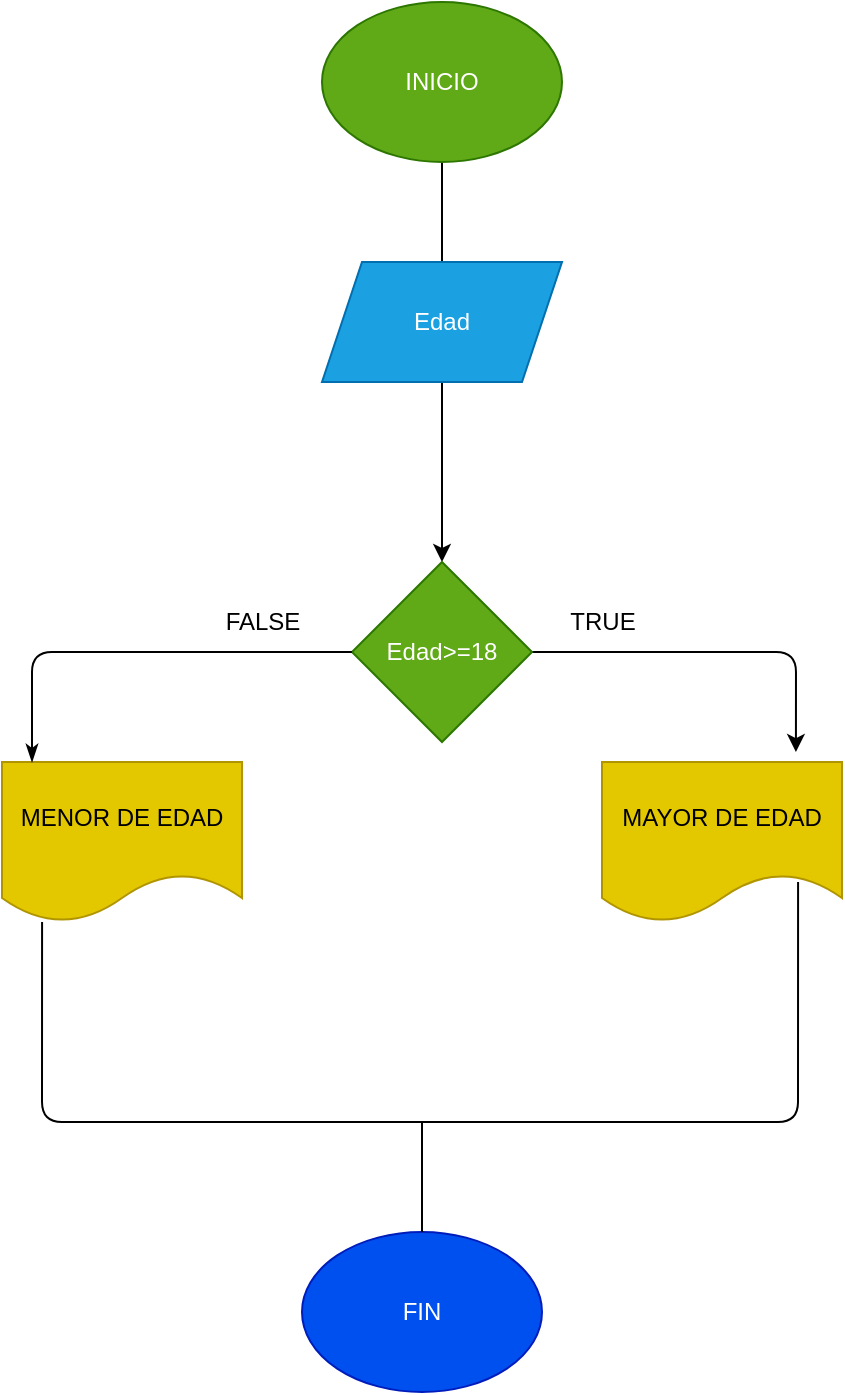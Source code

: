 <mxfile>
    <diagram id="9Dzqb1EGjOe-SytgK-WJ" name="Página-1">
        <mxGraphModel dx="471" dy="1578" grid="1" gridSize="10" guides="1" tooltips="1" connect="1" arrows="1" fold="1" page="1" pageScale="1" pageWidth="827" pageHeight="1169" math="0" shadow="0">
            <root>
                <mxCell id="0"/>
                <mxCell id="1" parent="0"/>
                <mxCell id="4" value="" style="edgeStyle=none;html=1;" edge="1" parent="1" source="2" target="3">
                    <mxGeometry relative="1" as="geometry"/>
                </mxCell>
                <mxCell id="2" value="INICIO" style="ellipse;whiteSpace=wrap;html=1;fillColor=#60a917;fontColor=#ffffff;strokeColor=#2D7600;" vertex="1" parent="1">
                    <mxGeometry x="190" y="-110" width="120" height="80" as="geometry"/>
                </mxCell>
                <mxCell id="6" value="" style="edgeStyle=none;html=1;entryX=0.808;entryY=-0.062;entryDx=0;entryDy=0;entryPerimeter=0;" edge="1" parent="1" source="3" target="5">
                    <mxGeometry relative="1" as="geometry">
                        <Array as="points">
                            <mxPoint x="427" y="215"/>
                        </Array>
                    </mxGeometry>
                </mxCell>
                <mxCell id="3" value="Edad&amp;gt;=18" style="rhombus;whiteSpace=wrap;html=1;fillColor=#60a917;fontColor=#ffffff;strokeColor=#2D7600;" vertex="1" parent="1">
                    <mxGeometry x="205" y="170" width="90" height="90" as="geometry"/>
                </mxCell>
                <mxCell id="5" value="MAYOR DE EDAD" style="shape=document;whiteSpace=wrap;html=1;boundedLbl=1;fillColor=#e3c800;fontColor=#000000;strokeColor=#B09500;" vertex="1" parent="1">
                    <mxGeometry x="330" y="270" width="120" height="80" as="geometry"/>
                </mxCell>
                <mxCell id="7" value="MENOR DE EDAD" style="shape=document;whiteSpace=wrap;html=1;boundedLbl=1;fillColor=#e3c800;fontColor=#000000;strokeColor=#B09500;" vertex="1" parent="1">
                    <mxGeometry x="30" y="270" width="120" height="80" as="geometry"/>
                </mxCell>
                <mxCell id="8" value="" style="endArrow=none;html=1;exitX=0.817;exitY=0.75;exitDx=0;exitDy=0;exitPerimeter=0;entryX=0.167;entryY=1;entryDx=0;entryDy=0;entryPerimeter=0;endFill=0;" edge="1" parent="1" source="5" target="7">
                    <mxGeometry width="50" height="50" relative="1" as="geometry">
                        <mxPoint x="20" y="400" as="sourcePoint"/>
                        <mxPoint x="70" y="350" as="targetPoint"/>
                        <Array as="points">
                            <mxPoint x="428" y="450"/>
                            <mxPoint x="240" y="450"/>
                            <mxPoint x="50" y="450"/>
                        </Array>
                    </mxGeometry>
                </mxCell>
                <mxCell id="9" value="" style="endArrow=classicThin;html=1;exitX=0;exitY=0.5;exitDx=0;exitDy=0;endFill=1;strokeWidth=1;" edge="1" parent="1" source="3">
                    <mxGeometry width="50" height="50" relative="1" as="geometry">
                        <mxPoint x="110" y="250" as="sourcePoint"/>
                        <mxPoint x="45" y="270" as="targetPoint"/>
                        <Array as="points">
                            <mxPoint x="45" y="215"/>
                        </Array>
                    </mxGeometry>
                </mxCell>
                <mxCell id="10" value="FIN" style="ellipse;whiteSpace=wrap;html=1;fillColor=#0050ef;fontColor=#ffffff;strokeColor=#001DBC;" vertex="1" parent="1">
                    <mxGeometry x="180" y="505" width="120" height="80" as="geometry"/>
                </mxCell>
                <mxCell id="11" value="" style="endArrow=none;html=1;strokeWidth=1;exitX=0.5;exitY=0;exitDx=0;exitDy=0;" edge="1" parent="1" source="10">
                    <mxGeometry width="50" height="50" relative="1" as="geometry">
                        <mxPoint x="220" y="510" as="sourcePoint"/>
                        <mxPoint x="240" y="450" as="targetPoint"/>
                    </mxGeometry>
                </mxCell>
                <mxCell id="12" value="Edad" style="shape=parallelogram;perimeter=parallelogramPerimeter;whiteSpace=wrap;html=1;fixedSize=1;fillColor=#1ba1e2;fontColor=#ffffff;strokeColor=#006EAF;" vertex="1" parent="1">
                    <mxGeometry x="190" y="20" width="120" height="60" as="geometry"/>
                </mxCell>
                <mxCell id="13" value="TRUE" style="text;html=1;align=center;verticalAlign=middle;resizable=0;points=[];autosize=1;strokeColor=none;fillColor=none;" vertex="1" parent="1">
                    <mxGeometry x="305" y="190" width="50" height="20" as="geometry"/>
                </mxCell>
                <mxCell id="14" value="FALSE" style="text;html=1;align=center;verticalAlign=middle;resizable=0;points=[];autosize=1;strokeColor=none;fillColor=none;" vertex="1" parent="1">
                    <mxGeometry x="135" y="190" width="50" height="20" as="geometry"/>
                </mxCell>
            </root>
        </mxGraphModel>
    </diagram>
</mxfile>